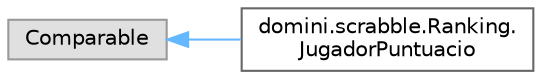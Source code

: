 digraph "Jerarquia Gràfica de la Classe"
{
 // INTERACTIVE_SVG=YES
 // LATEX_PDF_SIZE
  bgcolor="transparent";
  edge [fontname=Helvetica,fontsize=10,labelfontname=Helvetica,labelfontsize=10];
  node [fontname=Helvetica,fontsize=10,shape=box,height=0.2,width=0.4];
  rankdir="LR";
  Node0 [id="Node000000",label="Comparable",height=0.2,width=0.4,color="grey60", fillcolor="#E0E0E0", style="filled",tooltip=" "];
  Node0 -> Node1 [id="edge1_Node000000_Node000001",dir="back",color="steelblue1",style="solid",tooltip=" "];
  Node1 [id="Node000001",label="domini.scrabble.Ranking.\lJugadorPuntuacio",height=0.2,width=0.4,color="grey40", fillcolor="white", style="filled",URL="$classdomini_1_1scrabble_1_1_ranking_1_1_jugador_puntuacio.html",tooltip="Classe interna que representa un jugador amb la seva puntuació."];
}
